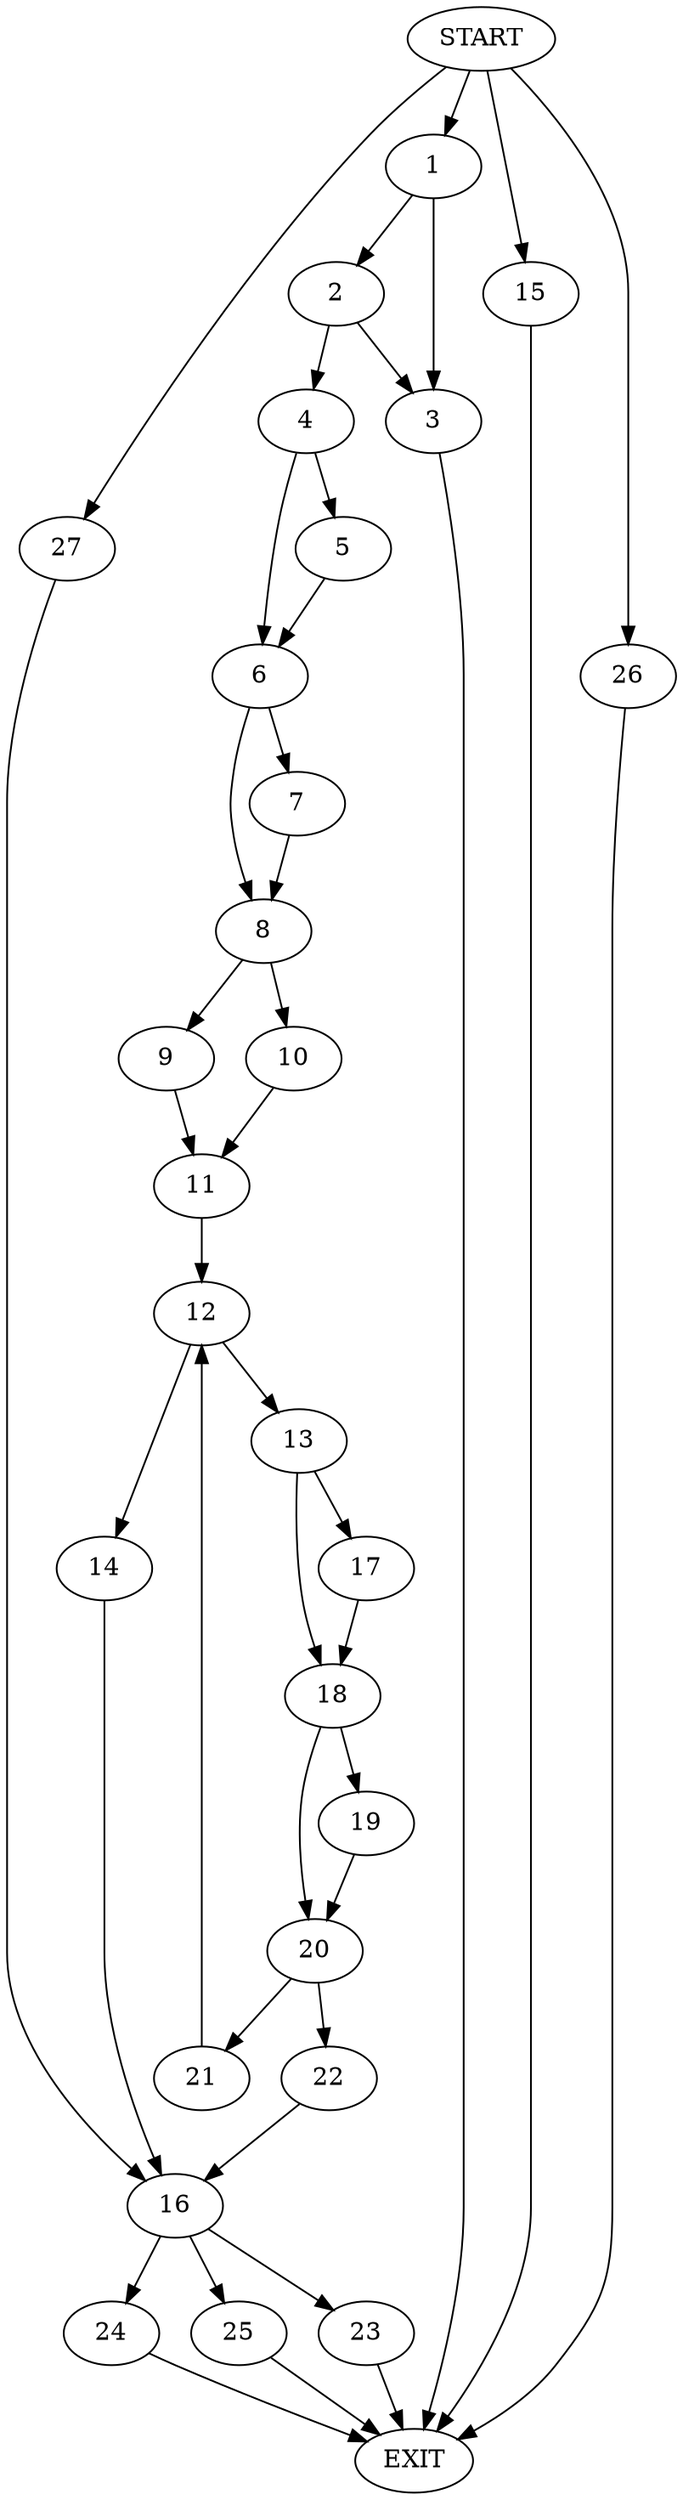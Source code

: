 digraph {
0 [label="START"]
28 [label="EXIT"]
0 -> 1
1 -> 2
1 -> 3
3 -> 28
2 -> 3
2 -> 4
4 -> 5
4 -> 6
5 -> 6
6 -> 7
6 -> 8
8 -> 9
8 -> 10
7 -> 8
10 -> 11
9 -> 11
11 -> 12
12 -> 13
12 -> 14
0 -> 15
15 -> 28
14 -> 16
13 -> 17
13 -> 18
18 -> 19
18 -> 20
17 -> 18
19 -> 20
20 -> 21
20 -> 22
21 -> 12
22 -> 16
16 -> 23
16 -> 24
16 -> 25
24 -> 28
25 -> 28
0 -> 26
26 -> 28
0 -> 27
27 -> 16
23 -> 28
}
